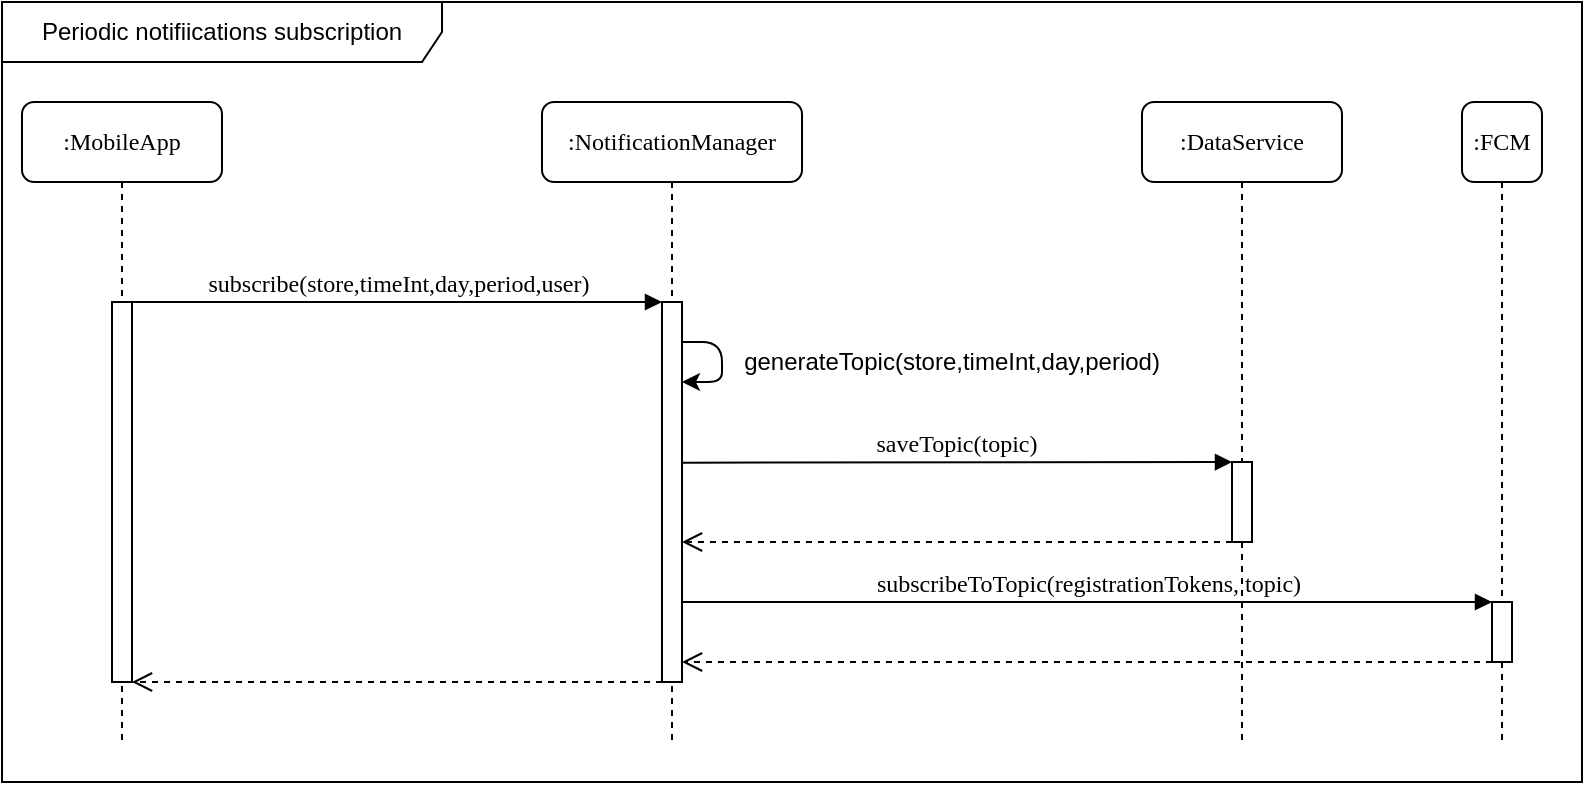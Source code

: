 <mxfile version="14.1.8" type="device"><diagram name="Page-1" id="13e1069c-82ec-6db2-03f1-153e76fe0fe0"><mxGraphModel dx="1024" dy="592" grid="1" gridSize="10" guides="1" tooltips="1" connect="1" arrows="1" fold="1" page="1" pageScale="1" pageWidth="1100" pageHeight="850" background="#ffffff" math="0" shadow="0"><root><mxCell id="0"/><mxCell id="1" parent="0"/><mxCell id="7baba1c4bc27f4b0-2" value=":NotificationManager" style="shape=umlLifeline;perimeter=lifelinePerimeter;whiteSpace=wrap;html=1;container=1;collapsible=0;recursiveResize=0;outlineConnect=0;rounded=1;shadow=0;comic=0;labelBackgroundColor=none;strokeWidth=1;fontFamily=Verdana;fontSize=12;align=center;" parent="1" vertex="1"><mxGeometry x="340" y="80" width="130" height="320" as="geometry"/></mxCell><mxCell id="7baba1c4bc27f4b0-10" value="" style="html=1;points=[];perimeter=orthogonalPerimeter;rounded=0;shadow=0;comic=0;labelBackgroundColor=none;strokeWidth=1;fontFamily=Verdana;fontSize=12;align=center;" parent="7baba1c4bc27f4b0-2" vertex="1"><mxGeometry x="60" y="100" width="10" height="190" as="geometry"/></mxCell><mxCell id="KxOtfF_E5I9-MNnc5Rhr-3" value="" style="endArrow=classic;html=1;" parent="7baba1c4bc27f4b0-2" edge="1"><mxGeometry width="50" height="50" relative="1" as="geometry"><mxPoint x="70" y="120" as="sourcePoint"/><mxPoint x="70" y="140" as="targetPoint"/><Array as="points"><mxPoint x="90" y="120"/><mxPoint x="90" y="140"/></Array></mxGeometry></mxCell><mxCell id="7baba1c4bc27f4b0-3" value=":DataService" style="shape=umlLifeline;perimeter=lifelinePerimeter;whiteSpace=wrap;html=1;container=1;collapsible=0;recursiveResize=0;outlineConnect=0;rounded=1;shadow=0;comic=0;labelBackgroundColor=none;strokeWidth=1;fontFamily=Verdana;fontSize=12;align=center;" parent="1" vertex="1"><mxGeometry x="640" y="80" width="100" height="320" as="geometry"/></mxCell><mxCell id="7baba1c4bc27f4b0-13" value="" style="html=1;points=[];perimeter=orthogonalPerimeter;rounded=0;shadow=0;comic=0;labelBackgroundColor=none;strokeWidth=1;fontFamily=Verdana;fontSize=12;align=center;" parent="7baba1c4bc27f4b0-3" vertex="1"><mxGeometry x="45" y="180" width="10" height="40" as="geometry"/></mxCell><mxCell id="7baba1c4bc27f4b0-8" value=":MobileApp" style="shape=umlLifeline;perimeter=lifelinePerimeter;whiteSpace=wrap;html=1;container=1;collapsible=0;recursiveResize=0;outlineConnect=0;rounded=1;shadow=0;comic=0;labelBackgroundColor=none;strokeWidth=1;fontFamily=Verdana;fontSize=12;align=center;" parent="1" vertex="1"><mxGeometry x="80" y="80" width="100" height="320" as="geometry"/></mxCell><mxCell id="7baba1c4bc27f4b0-9" value="" style="html=1;points=[];perimeter=orthogonalPerimeter;rounded=0;shadow=0;comic=0;labelBackgroundColor=none;strokeWidth=1;fontFamily=Verdana;fontSize=12;align=center;" parent="7baba1c4bc27f4b0-8" vertex="1"><mxGeometry x="45" y="100" width="10" height="190" as="geometry"/></mxCell><mxCell id="7baba1c4bc27f4b0-11" value="subscribe(store,timeInt,day,period,user)" style="html=1;verticalAlign=bottom;endArrow=block;entryX=0;entryY=0;labelBackgroundColor=none;fontFamily=Verdana;fontSize=12;edgeStyle=elbowEdgeStyle;elbow=vertical;" parent="1" source="7baba1c4bc27f4b0-9" target="7baba1c4bc27f4b0-10" edge="1"><mxGeometry relative="1" as="geometry"><mxPoint x="220" y="190" as="sourcePoint"/></mxGeometry></mxCell><mxCell id="KxOtfF_E5I9-MNnc5Rhr-2" value="" style="html=1;verticalAlign=bottom;endArrow=open;dashed=1;endSize=8;" parent="1" source="7baba1c4bc27f4b0-10" target="7baba1c4bc27f4b0-9" edge="1"><mxGeometry relative="1" as="geometry"><mxPoint x="375" y="270" as="sourcePoint"/><mxPoint x="180" y="270" as="targetPoint"/><Array as="points"><mxPoint x="290" y="370"/></Array></mxGeometry></mxCell><mxCell id="7baba1c4bc27f4b0-14" value="saveTopic(topic)" style="html=1;verticalAlign=bottom;endArrow=block;entryX=0;entryY=0;labelBackgroundColor=none;fontFamily=Verdana;fontSize=12;edgeStyle=elbowEdgeStyle;elbow=vertical;" parent="1" target="7baba1c4bc27f4b0-13" edge="1"><mxGeometry relative="1" as="geometry"><mxPoint x="410" y="260.333" as="sourcePoint"/></mxGeometry></mxCell><mxCell id="KxOtfF_E5I9-MNnc5Rhr-1" value="" style="html=1;verticalAlign=bottom;endArrow=open;dashed=1;endSize=8;" parent="1" source="7baba1c4bc27f4b0-13" edge="1"><mxGeometry relative="1" as="geometry"><mxPoint x="610" y="320" as="sourcePoint"/><mxPoint x="410" y="300" as="targetPoint"/><Array as="points"><mxPoint x="520" y="300"/></Array></mxGeometry></mxCell><mxCell id="KxOtfF_E5I9-MNnc5Rhr-5" value="generateTopic(store,timeInt,day,period)" style="text;html=1;strokeColor=none;fillColor=none;align=center;verticalAlign=middle;whiteSpace=wrap;rounded=0;" parent="1" vertex="1"><mxGeometry x="480" y="200" width="130" height="20" as="geometry"/></mxCell><mxCell id="K3tuylSGXWBu52KGatth-1" value=":FCM" style="shape=umlLifeline;perimeter=lifelinePerimeter;whiteSpace=wrap;html=1;container=1;collapsible=0;recursiveResize=0;outlineConnect=0;rounded=1;shadow=0;comic=0;labelBackgroundColor=none;strokeWidth=1;fontFamily=Verdana;fontSize=12;align=center;" parent="1" vertex="1"><mxGeometry x="800" y="80" width="40" height="320" as="geometry"/></mxCell><mxCell id="K3tuylSGXWBu52KGatth-2" value="" style="html=1;points=[];perimeter=orthogonalPerimeter;rounded=0;shadow=0;comic=0;labelBackgroundColor=none;strokeWidth=1;fontFamily=Verdana;fontSize=12;align=center;" parent="K3tuylSGXWBu52KGatth-1" vertex="1"><mxGeometry x="15" y="250" width="10" height="30" as="geometry"/></mxCell><mxCell id="K3tuylSGXWBu52KGatth-3" value="subscribeToTopic(registrationTokens, topic)" style="html=1;verticalAlign=bottom;endArrow=block;labelBackgroundColor=none;fontFamily=Verdana;fontSize=12;edgeStyle=elbowEdgeStyle;elbow=vertical;" parent="1" source="7baba1c4bc27f4b0-10" target="K3tuylSGXWBu52KGatth-2" edge="1"><mxGeometry relative="1" as="geometry"><mxPoint x="420" y="270.333" as="sourcePoint"/><mxPoint x="695" y="270" as="targetPoint"/><Array as="points"><mxPoint x="430" y="330"/><mxPoint x="613" y="320"/></Array></mxGeometry></mxCell><mxCell id="K3tuylSGXWBu52KGatth-5" value="" style="html=1;verticalAlign=bottom;endArrow=open;dashed=1;endSize=8;" parent="1" source="K3tuylSGXWBu52KGatth-2" target="7baba1c4bc27f4b0-10" edge="1"><mxGeometry relative="1" as="geometry"><mxPoint x="695" y="310" as="sourcePoint"/><mxPoint x="420" y="310" as="targetPoint"/><Array as="points"><mxPoint x="520" y="360"/></Array></mxGeometry></mxCell><mxCell id="Jz96WkRcGR70UbIDMXAv-1" value="Periodic notifiications subscription" style="shape=umlFrame;whiteSpace=wrap;html=1;fillColor=#FFFFFF;width=220;height=30;" parent="1" vertex="1"><mxGeometry x="70" y="30" width="790" height="390" as="geometry"/></mxCell></root></mxGraphModel></diagram></mxfile>